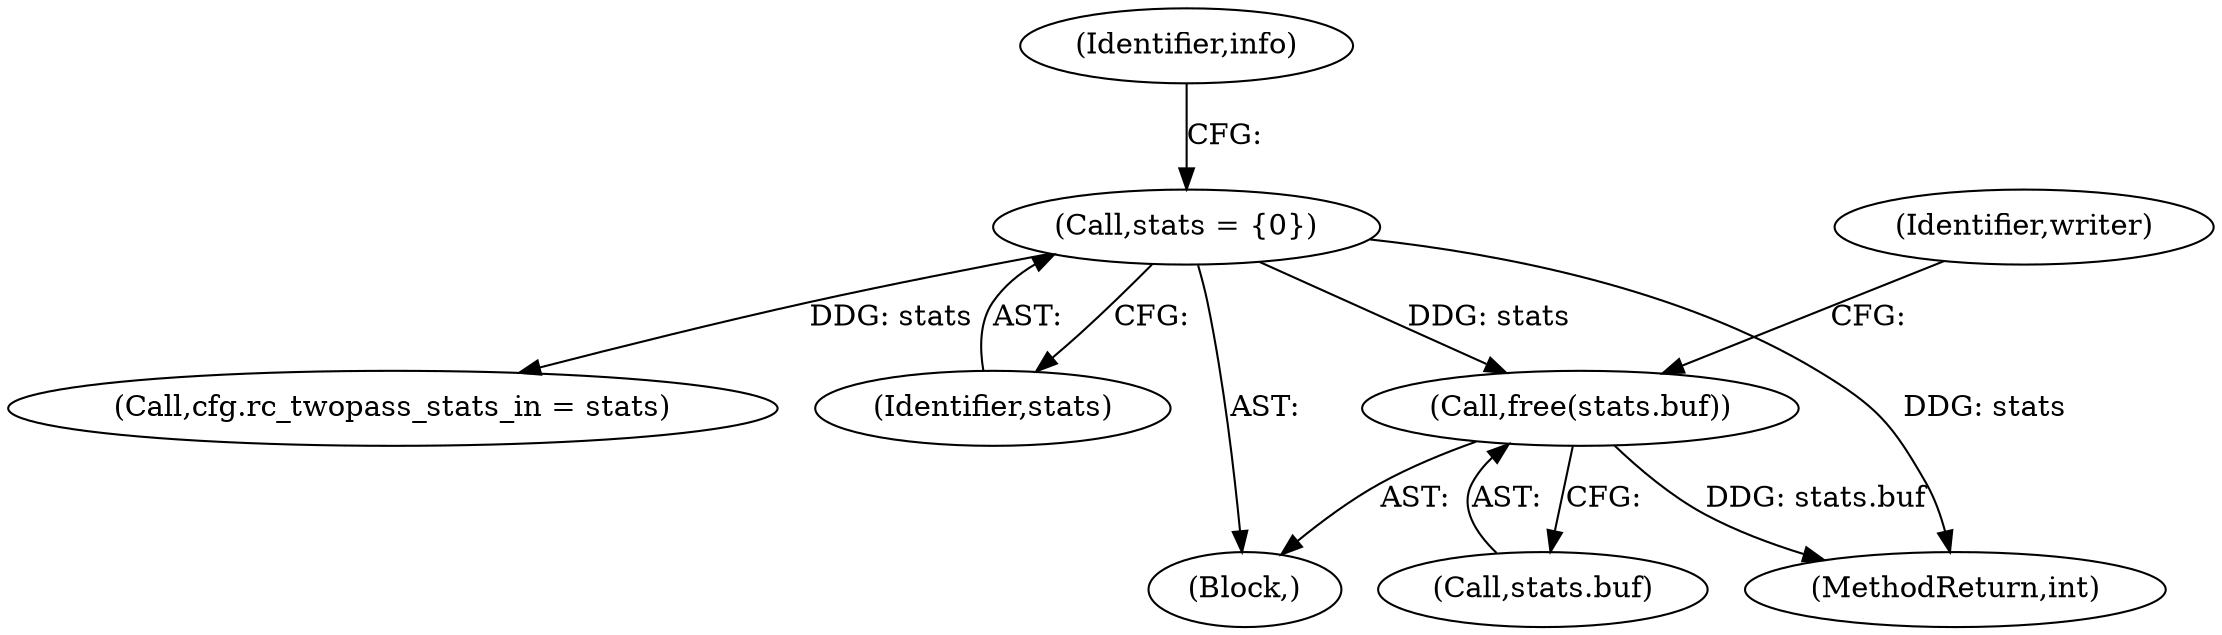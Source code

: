 digraph "1_Android_5a9753fca56f0eeb9f61e342b2fccffc364f9426_18@API" {
"1000481" [label="(Call,free(stats.buf))"];
"1000119" [label="(Call,stats = {0})"];
"1000380" [label="(Call,cfg.rc_twopass_stats_in = stats)"];
"1000119" [label="(Call,stats = {0})"];
"1000120" [label="(Identifier,stats)"];
"1000486" [label="(Identifier,writer)"];
"1000105" [label="(Block,)"];
"1000481" [label="(Call,free(stats.buf))"];
"1000489" [label="(MethodReturn,int)"];
"1000482" [label="(Call,stats.buf)"];
"1000123" [label="(Identifier,info)"];
"1000481" -> "1000105"  [label="AST: "];
"1000481" -> "1000482"  [label="CFG: "];
"1000482" -> "1000481"  [label="AST: "];
"1000486" -> "1000481"  [label="CFG: "];
"1000481" -> "1000489"  [label="DDG: stats.buf"];
"1000119" -> "1000481"  [label="DDG: stats"];
"1000119" -> "1000105"  [label="AST: "];
"1000119" -> "1000120"  [label="CFG: "];
"1000120" -> "1000119"  [label="AST: "];
"1000123" -> "1000119"  [label="CFG: "];
"1000119" -> "1000489"  [label="DDG: stats"];
"1000119" -> "1000380"  [label="DDG: stats"];
}
